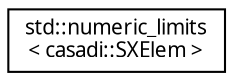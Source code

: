 digraph "Graphical Class Hierarchy"
{
  edge [fontname="FreeSans.ttf",fontsize="10",labelfontname="FreeSans.ttf",labelfontsize="10"];
  node [fontname="FreeSans.ttf",fontsize="10",shape=record];
  rankdir="LR";
  Node1 [label="std::numeric_limits\l\< casadi::SXElem \>",height=0.2,width=0.4,color="black", fillcolor="white", style="filled",URL="$db/dbd/classstd_1_1numeric__limits_3_01casadi_1_1SXElem_01_4.html"];
}
